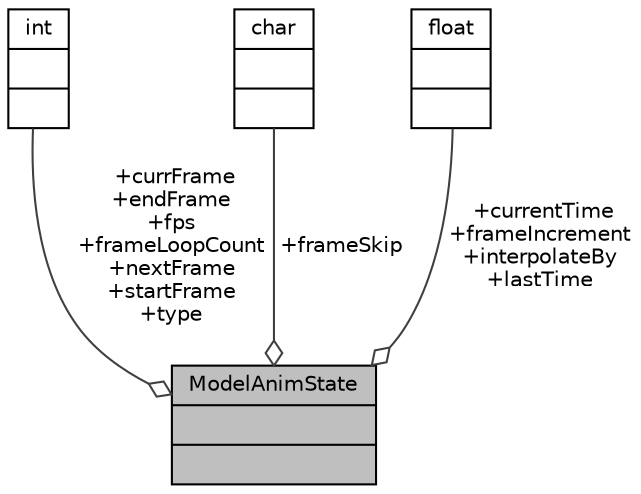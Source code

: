 digraph "ModelAnimState"
{
 // LATEX_PDF_SIZE
  edge [fontname="Helvetica",fontsize="10",labelfontname="Helvetica",labelfontsize="10"];
  node [fontname="Helvetica",fontsize="10",shape=record];
  Node1 [label="{ModelAnimState\n||}",height=0.2,width=0.4,color="black", fillcolor="grey75", style="filled", fontcolor="black",tooltip=" "];
  Node2 -> Node1 [color="grey25",fontsize="10",style="solid",label=" +currFrame\n+endFrame\n+fps\n+frameLoopCount\n+nextFrame\n+startFrame\n+type" ,arrowhead="odiamond",fontname="Helvetica"];
  Node2 [label="{int\n||}",height=0.2,width=0.4,color="black", fillcolor="white", style="filled",tooltip=" "];
  Node3 -> Node1 [color="grey25",fontsize="10",style="solid",label=" +frameSkip" ,arrowhead="odiamond",fontname="Helvetica"];
  Node3 [label="{char\n||}",height=0.2,width=0.4,color="black", fillcolor="white", style="filled",tooltip=" "];
  Node4 -> Node1 [color="grey25",fontsize="10",style="solid",label=" +currentTime\n+frameIncrement\n+interpolateBy\n+lastTime" ,arrowhead="odiamond",fontname="Helvetica"];
  Node4 [label="{float\n||}",height=0.2,width=0.4,color="black", fillcolor="white", style="filled",tooltip=" "];
}
